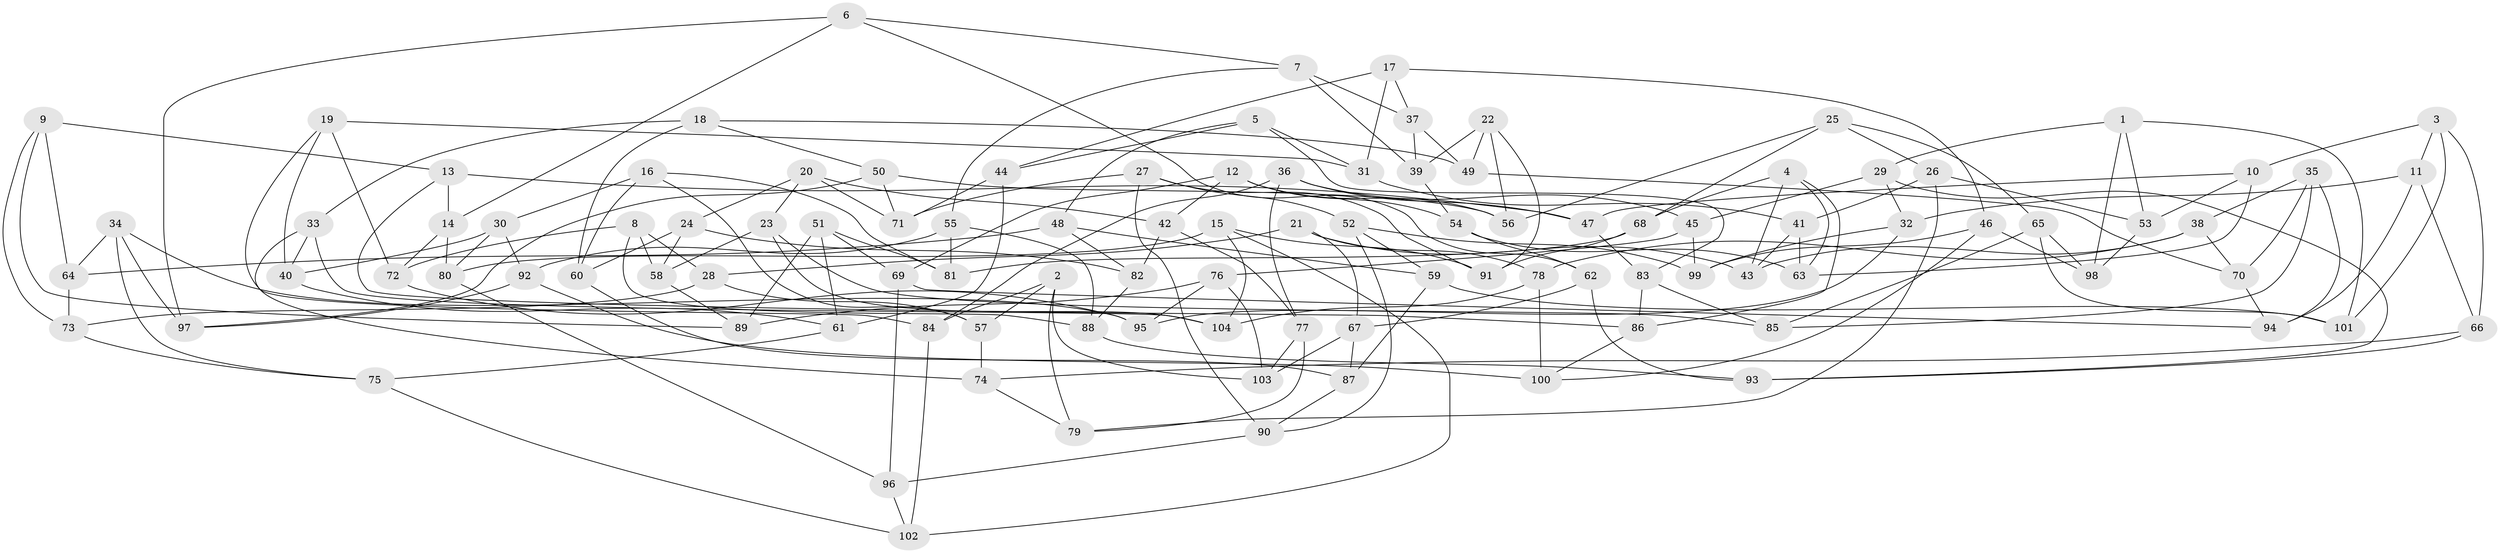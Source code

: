 // coarse degree distribution, {5: 0.16923076923076924, 6: 0.4307692307692308, 4: 0.35384615384615387, 3: 0.046153846153846156}
// Generated by graph-tools (version 1.1) at 2025/42/03/06/25 10:42:25]
// undirected, 104 vertices, 208 edges
graph export_dot {
graph [start="1"]
  node [color=gray90,style=filled];
  1;
  2;
  3;
  4;
  5;
  6;
  7;
  8;
  9;
  10;
  11;
  12;
  13;
  14;
  15;
  16;
  17;
  18;
  19;
  20;
  21;
  22;
  23;
  24;
  25;
  26;
  27;
  28;
  29;
  30;
  31;
  32;
  33;
  34;
  35;
  36;
  37;
  38;
  39;
  40;
  41;
  42;
  43;
  44;
  45;
  46;
  47;
  48;
  49;
  50;
  51;
  52;
  53;
  54;
  55;
  56;
  57;
  58;
  59;
  60;
  61;
  62;
  63;
  64;
  65;
  66;
  67;
  68;
  69;
  70;
  71;
  72;
  73;
  74;
  75;
  76;
  77;
  78;
  79;
  80;
  81;
  82;
  83;
  84;
  85;
  86;
  87;
  88;
  89;
  90;
  91;
  92;
  93;
  94;
  95;
  96;
  97;
  98;
  99;
  100;
  101;
  102;
  103;
  104;
  1 -- 53;
  1 -- 101;
  1 -- 98;
  1 -- 29;
  2 -- 57;
  2 -- 84;
  2 -- 103;
  2 -- 79;
  3 -- 10;
  3 -- 11;
  3 -- 101;
  3 -- 66;
  4 -- 86;
  4 -- 63;
  4 -- 43;
  4 -- 68;
  5 -- 31;
  5 -- 48;
  5 -- 44;
  5 -- 83;
  6 -- 7;
  6 -- 62;
  6 -- 97;
  6 -- 14;
  7 -- 55;
  7 -- 39;
  7 -- 37;
  8 -- 28;
  8 -- 58;
  8 -- 72;
  8 -- 88;
  9 -- 73;
  9 -- 64;
  9 -- 13;
  9 -- 89;
  10 -- 63;
  10 -- 53;
  10 -- 47;
  11 -- 66;
  11 -- 32;
  11 -- 94;
  12 -- 42;
  12 -- 69;
  12 -- 54;
  12 -- 56;
  13 -- 14;
  13 -- 86;
  13 -- 47;
  14 -- 80;
  14 -- 72;
  15 -- 102;
  15 -- 80;
  15 -- 104;
  15 -- 91;
  16 -- 60;
  16 -- 30;
  16 -- 81;
  16 -- 57;
  17 -- 31;
  17 -- 37;
  17 -- 44;
  17 -- 46;
  18 -- 60;
  18 -- 49;
  18 -- 33;
  18 -- 50;
  19 -- 40;
  19 -- 72;
  19 -- 31;
  19 -- 84;
  20 -- 23;
  20 -- 42;
  20 -- 24;
  20 -- 71;
  21 -- 43;
  21 -- 28;
  21 -- 78;
  21 -- 67;
  22 -- 91;
  22 -- 56;
  22 -- 49;
  22 -- 39;
  23 -- 85;
  23 -- 58;
  23 -- 104;
  24 -- 58;
  24 -- 82;
  24 -- 60;
  25 -- 65;
  25 -- 56;
  25 -- 26;
  25 -- 68;
  26 -- 53;
  26 -- 41;
  26 -- 79;
  27 -- 91;
  27 -- 52;
  27 -- 90;
  27 -- 71;
  28 -- 57;
  28 -- 73;
  29 -- 32;
  29 -- 45;
  29 -- 93;
  30 -- 92;
  30 -- 80;
  30 -- 40;
  31 -- 41;
  32 -- 95;
  32 -- 99;
  33 -- 104;
  33 -- 74;
  33 -- 40;
  34 -- 64;
  34 -- 95;
  34 -- 75;
  34 -- 97;
  35 -- 85;
  35 -- 94;
  35 -- 38;
  35 -- 70;
  36 -- 84;
  36 -- 47;
  36 -- 77;
  36 -- 45;
  37 -- 39;
  37 -- 49;
  38 -- 70;
  38 -- 43;
  38 -- 78;
  39 -- 54;
  40 -- 61;
  41 -- 43;
  41 -- 63;
  42 -- 77;
  42 -- 82;
  44 -- 61;
  44 -- 71;
  45 -- 99;
  45 -- 76;
  46 -- 100;
  46 -- 98;
  46 -- 99;
  47 -- 83;
  48 -- 82;
  48 -- 59;
  48 -- 64;
  49 -- 70;
  50 -- 71;
  50 -- 56;
  50 -- 97;
  51 -- 89;
  51 -- 61;
  51 -- 69;
  51 -- 81;
  52 -- 90;
  52 -- 59;
  52 -- 99;
  53 -- 98;
  54 -- 62;
  54 -- 63;
  55 -- 88;
  55 -- 92;
  55 -- 81;
  57 -- 74;
  58 -- 89;
  59 -- 87;
  59 -- 101;
  60 -- 87;
  61 -- 75;
  62 -- 93;
  62 -- 67;
  64 -- 73;
  65 -- 101;
  65 -- 85;
  65 -- 98;
  66 -- 93;
  66 -- 74;
  67 -- 103;
  67 -- 87;
  68 -- 91;
  68 -- 81;
  69 -- 96;
  69 -- 94;
  70 -- 94;
  72 -- 95;
  73 -- 75;
  74 -- 79;
  75 -- 102;
  76 -- 95;
  76 -- 103;
  76 -- 89;
  77 -- 103;
  77 -- 79;
  78 -- 104;
  78 -- 100;
  80 -- 96;
  82 -- 88;
  83 -- 85;
  83 -- 86;
  84 -- 102;
  86 -- 100;
  87 -- 90;
  88 -- 93;
  90 -- 96;
  92 -- 97;
  92 -- 100;
  96 -- 102;
}
